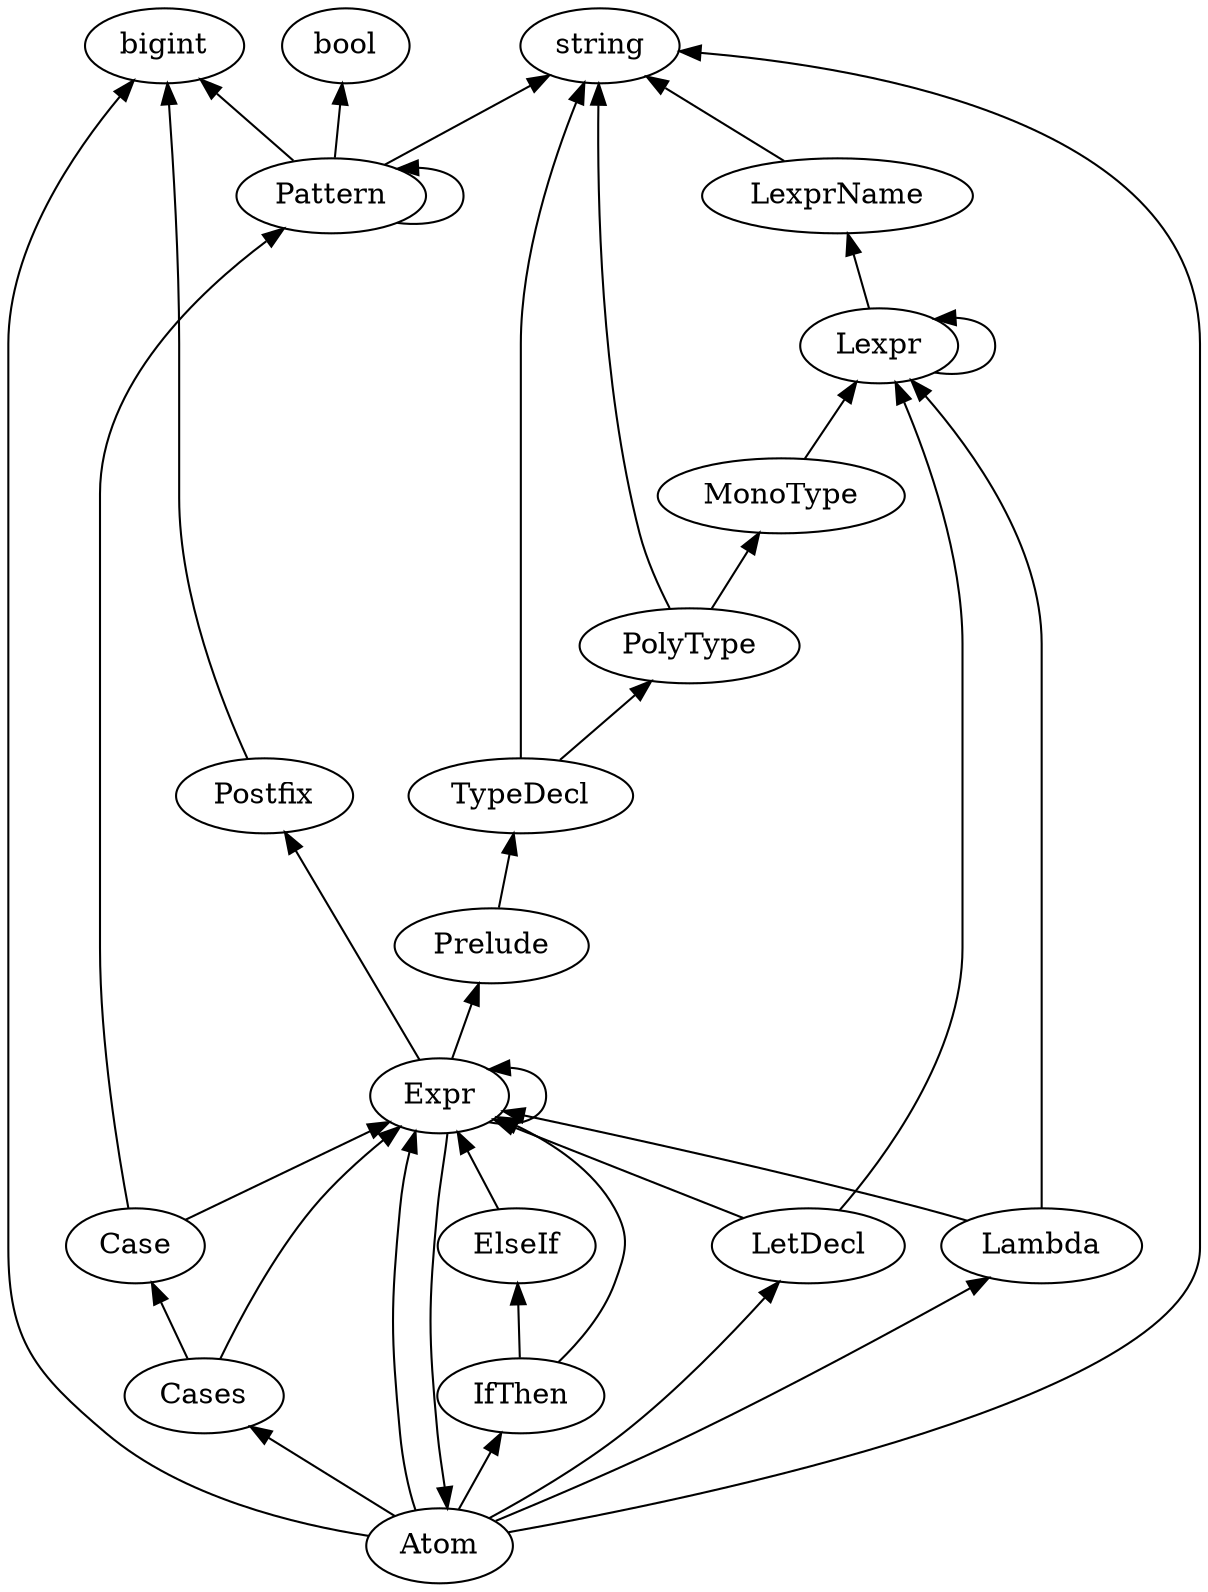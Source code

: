 digraph G {
    rankdir="BT"
    { rank=same; bool; bigint; string; }
    Atom -> bigint
    Atom -> string
    Atom -> Lambda
    Atom -> Expr
    Atom -> Cases
    Atom -> IfThen
    Atom -> LetDecl
    Case -> Pattern
    Case -> Expr
    Cases -> Expr
    Cases -> Case
    ElseIf -> Expr
    Expr -> Prelude
    Expr -> Atom
    Expr -> Expr
    Expr -> Postfix
    IfThen -> Expr
    IfThen -> ElseIf
    Lambda -> Lexpr
    Lambda -> Expr
    LetDecl -> Lexpr
    LetDecl -> Expr
    Lexpr -> LexprName
    Lexpr -> Lexpr
    LexprName -> string
    MonoType -> Lexpr
    Pattern -> string
    Pattern -> Pattern
    Pattern -> bigint
    Pattern -> bool
    PolyType -> string
    PolyType -> MonoType
    Postfix -> bigint
    Prelude -> TypeDecl
    TypeDecl -> string
    TypeDecl -> PolyType
}
